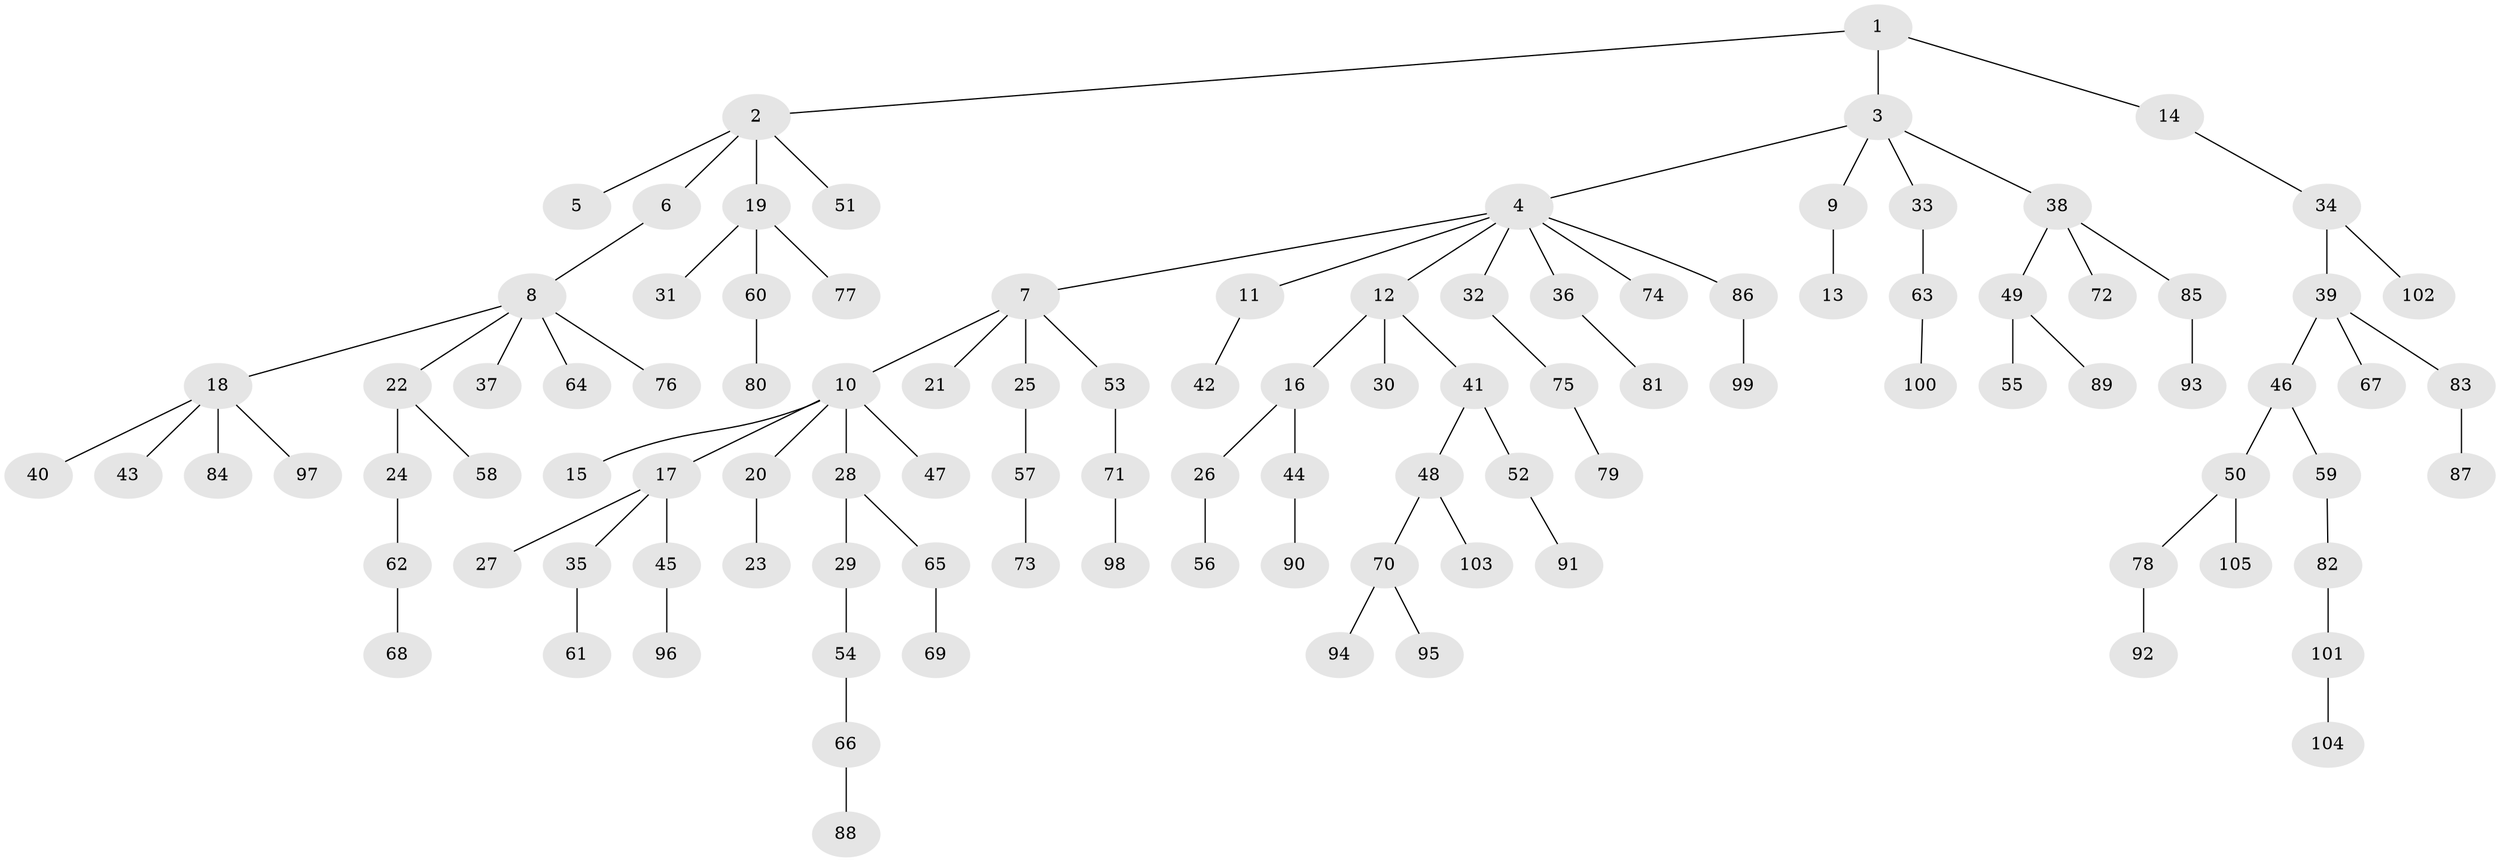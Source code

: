 // coarse degree distribution, {3: 0.058823529411764705, 7: 0.014705882352941176, 11: 0.014705882352941176, 1: 0.6470588235294118, 6: 0.014705882352941176, 5: 0.058823529411764705, 4: 0.058823529411764705, 2: 0.1323529411764706}
// Generated by graph-tools (version 1.1) at 2025/52/02/27/25 19:52:13]
// undirected, 105 vertices, 104 edges
graph export_dot {
graph [start="1"]
  node [color=gray90,style=filled];
  1;
  2;
  3;
  4;
  5;
  6;
  7;
  8;
  9;
  10;
  11;
  12;
  13;
  14;
  15;
  16;
  17;
  18;
  19;
  20;
  21;
  22;
  23;
  24;
  25;
  26;
  27;
  28;
  29;
  30;
  31;
  32;
  33;
  34;
  35;
  36;
  37;
  38;
  39;
  40;
  41;
  42;
  43;
  44;
  45;
  46;
  47;
  48;
  49;
  50;
  51;
  52;
  53;
  54;
  55;
  56;
  57;
  58;
  59;
  60;
  61;
  62;
  63;
  64;
  65;
  66;
  67;
  68;
  69;
  70;
  71;
  72;
  73;
  74;
  75;
  76;
  77;
  78;
  79;
  80;
  81;
  82;
  83;
  84;
  85;
  86;
  87;
  88;
  89;
  90;
  91;
  92;
  93;
  94;
  95;
  96;
  97;
  98;
  99;
  100;
  101;
  102;
  103;
  104;
  105;
  1 -- 2;
  1 -- 3;
  1 -- 14;
  2 -- 5;
  2 -- 6;
  2 -- 19;
  2 -- 51;
  3 -- 4;
  3 -- 9;
  3 -- 33;
  3 -- 38;
  4 -- 7;
  4 -- 11;
  4 -- 12;
  4 -- 32;
  4 -- 36;
  4 -- 74;
  4 -- 86;
  6 -- 8;
  7 -- 10;
  7 -- 21;
  7 -- 25;
  7 -- 53;
  8 -- 18;
  8 -- 22;
  8 -- 37;
  8 -- 64;
  8 -- 76;
  9 -- 13;
  10 -- 15;
  10 -- 17;
  10 -- 20;
  10 -- 28;
  10 -- 47;
  11 -- 42;
  12 -- 16;
  12 -- 30;
  12 -- 41;
  14 -- 34;
  16 -- 26;
  16 -- 44;
  17 -- 27;
  17 -- 35;
  17 -- 45;
  18 -- 40;
  18 -- 43;
  18 -- 84;
  18 -- 97;
  19 -- 31;
  19 -- 60;
  19 -- 77;
  20 -- 23;
  22 -- 24;
  22 -- 58;
  24 -- 62;
  25 -- 57;
  26 -- 56;
  28 -- 29;
  28 -- 65;
  29 -- 54;
  32 -- 75;
  33 -- 63;
  34 -- 39;
  34 -- 102;
  35 -- 61;
  36 -- 81;
  38 -- 49;
  38 -- 72;
  38 -- 85;
  39 -- 46;
  39 -- 67;
  39 -- 83;
  41 -- 48;
  41 -- 52;
  44 -- 90;
  45 -- 96;
  46 -- 50;
  46 -- 59;
  48 -- 70;
  48 -- 103;
  49 -- 55;
  49 -- 89;
  50 -- 78;
  50 -- 105;
  52 -- 91;
  53 -- 71;
  54 -- 66;
  57 -- 73;
  59 -- 82;
  60 -- 80;
  62 -- 68;
  63 -- 100;
  65 -- 69;
  66 -- 88;
  70 -- 94;
  70 -- 95;
  71 -- 98;
  75 -- 79;
  78 -- 92;
  82 -- 101;
  83 -- 87;
  85 -- 93;
  86 -- 99;
  101 -- 104;
}
